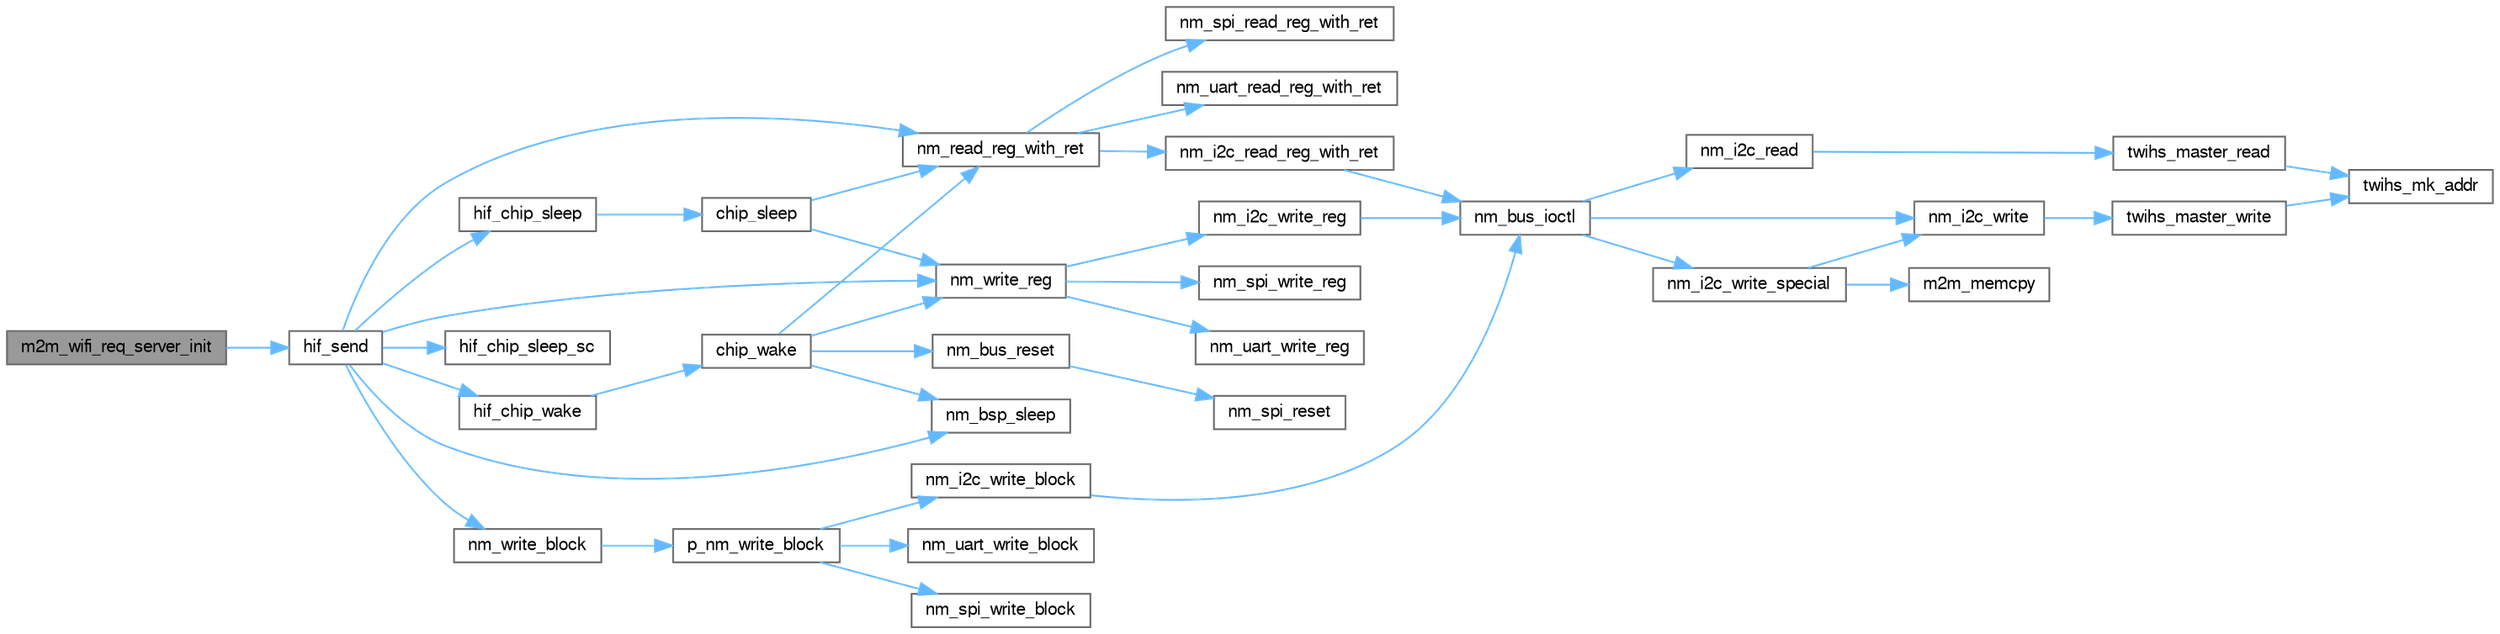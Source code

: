 digraph "m2m_wifi_req_server_init"
{
 // LATEX_PDF_SIZE
  bgcolor="transparent";
  edge [fontname=FreeSans,fontsize=10,labelfontname=FreeSans,labelfontsize=10];
  node [fontname=FreeSans,fontsize=10,shape=box,height=0.2,width=0.4];
  rankdir="LR";
  Node1 [label="m2m_wifi_req_server_init",height=0.2,width=0.4,color="gray40", fillcolor="grey60", style="filled", fontcolor="black",tooltip="Initialize the PS Server, The WINC support non secure communication with another WINC,..."];
  Node1 -> Node2 [color="steelblue1",style="solid"];
  Node2 [label="hif_send",height=0.2,width=0.4,color="grey40", fillcolor="white", style="filled",URL="$m2m__hif_8c.html#a13ba8ad11b2ac39516ca787386d16ce0",tooltip="Send packet using host interface."];
  Node2 -> Node3 [color="steelblue1",style="solid"];
  Node3 [label="hif_chip_sleep",height=0.2,width=0.4,color="grey40", fillcolor="white", style="filled",URL="$m2m__hif_8c.html#a41d3f660265e122cbd7417ea8754e8dd",tooltip="To make the chip sleep."];
  Node3 -> Node4 [color="steelblue1",style="solid"];
  Node4 [label="chip_sleep",height=0.2,width=0.4,color="grey40", fillcolor="white", style="filled",URL="$nmasic_8c.html#a624e7923184968631a2eb86938d6f3ba",tooltip=" "];
  Node4 -> Node5 [color="steelblue1",style="solid"];
  Node5 [label="nm_read_reg_with_ret",height=0.2,width=0.4,color="grey40", fillcolor="white", style="filled",URL="$nmbus_8c.html#a475d273d8342f3f5c2a00e2887bf1b4f",tooltip=" "];
  Node5 -> Node6 [color="steelblue1",style="solid"];
  Node6 [label="nm_i2c_read_reg_with_ret",height=0.2,width=0.4,color="grey40", fillcolor="white", style="filled",URL="$nmi2c_8c.html#aa653cd4fd522820cd784c6328f372261",tooltip=" "];
  Node6 -> Node7 [color="steelblue1",style="solid"];
  Node7 [label="nm_bus_ioctl",height=0.2,width=0.4,color="grey40", fillcolor="white", style="filled",URL="$nm__bus__wrapper__same70_8c.html#aa98500dc13748397906e03440fb3892a",tooltip=" "];
  Node7 -> Node8 [color="steelblue1",style="solid"];
  Node8 [label="nm_i2c_read",height=0.2,width=0.4,color="grey40", fillcolor="white", style="filled",URL="$nm__bus__wrapper__same70_8c.html#a1240741839c5fb2592be8c34341aec6e",tooltip=" "];
  Node8 -> Node9 [color="steelblue1",style="solid"];
  Node9 [label="twihs_master_read",height=0.2,width=0.4,color="grey40", fillcolor="white", style="filled",URL="$group__sam__drivers__twihs__group.html#ga979e157165aa2b5e3e6d1e9ee608d5b7",tooltip="Read multiple bytes from a TWIHS compatible slave device."];
  Node9 -> Node10 [color="steelblue1",style="solid"];
  Node10 [label="twihs_mk_addr",height=0.2,width=0.4,color="grey40", fillcolor="white", style="filled",URL="$group__sam__drivers__twihs__group.html#gaca9e29e230ee2774cfc3dc7ed497f887",tooltip="Construct the TWIHS module address register field."];
  Node7 -> Node11 [color="steelblue1",style="solid"];
  Node11 [label="nm_i2c_write",height=0.2,width=0.4,color="grey40", fillcolor="white", style="filled",URL="$nm__bus__wrapper__same70_8c.html#afd98b5c0c472d424143edff9e8692624",tooltip=" "];
  Node11 -> Node12 [color="steelblue1",style="solid"];
  Node12 [label="twihs_master_write",height=0.2,width=0.4,color="grey40", fillcolor="white", style="filled",URL="$group__sam__drivers__twihs__group.html#ga6518c8674e646fbb67e8e91930e7f47a",tooltip="Write multiple bytes to a TWIHS compatible slave device."];
  Node12 -> Node10 [color="steelblue1",style="solid"];
  Node7 -> Node13 [color="steelblue1",style="solid"];
  Node13 [label="nm_i2c_write_special",height=0.2,width=0.4,color="grey40", fillcolor="white", style="filled",URL="$nm__bus__wrapper__same70_8c.html#a471c97b3665281f2df10ccff14d5e537",tooltip=" "];
  Node13 -> Node14 [color="steelblue1",style="solid"];
  Node14 [label="m2m_memcpy",height=0.2,width=0.4,color="grey40", fillcolor="white", style="filled",URL="$group___c_o_m_m_o_n_a_p_i.html#ga28b094db63be31612f7d2c5af692d3a5",tooltip="Copy specified number of bytes from source buffer to destination buffer."];
  Node13 -> Node11 [color="steelblue1",style="solid"];
  Node5 -> Node15 [color="steelblue1",style="solid"];
  Node15 [label="nm_spi_read_reg_with_ret",height=0.2,width=0.4,color="grey40", fillcolor="white", style="filled",URL="$nmspi_8h.html#aae92c14d16f00b293e10a8a3a86f9095",tooltip=" "];
  Node5 -> Node16 [color="steelblue1",style="solid"];
  Node16 [label="nm_uart_read_reg_with_ret",height=0.2,width=0.4,color="grey40", fillcolor="white", style="filled",URL="$nmuart_8h.html#a5ddecb766fd8041b0a2ff7f553f8183e",tooltip=" "];
  Node4 -> Node17 [color="steelblue1",style="solid"];
  Node17 [label="nm_write_reg",height=0.2,width=0.4,color="grey40", fillcolor="white", style="filled",URL="$nmbus_8c.html#a6a7d6b943cea86630575707ef80e09f9",tooltip=" "];
  Node17 -> Node18 [color="steelblue1",style="solid"];
  Node18 [label="nm_i2c_write_reg",height=0.2,width=0.4,color="grey40", fillcolor="white", style="filled",URL="$nmi2c_8c.html#a1bd0dd974a31b39146c20717bd6b7991",tooltip=" "];
  Node18 -> Node7 [color="steelblue1",style="solid"];
  Node17 -> Node19 [color="steelblue1",style="solid"];
  Node19 [label="nm_spi_write_reg",height=0.2,width=0.4,color="grey40", fillcolor="white", style="filled",URL="$nmspi_8h.html#a8e4e4efa9b987e6eed4c23b848248a32",tooltip=" "];
  Node17 -> Node20 [color="steelblue1",style="solid"];
  Node20 [label="nm_uart_write_reg",height=0.2,width=0.4,color="grey40", fillcolor="white", style="filled",URL="$nmuart_8h.html#a8d6ab67f8e0106126ba1748e68cd943c",tooltip=" "];
  Node2 -> Node21 [color="steelblue1",style="solid"];
  Node21 [label="hif_chip_sleep_sc",height=0.2,width=0.4,color="grey40", fillcolor="white", style="filled",URL="$m2m__hif_8c.html#a756a9c1154d55efd6c7924ef1ace5e75",tooltip="To clear the chip sleep but keep the chip sleep."];
  Node2 -> Node22 [color="steelblue1",style="solid"];
  Node22 [label="hif_chip_wake",height=0.2,width=0.4,color="grey40", fillcolor="white", style="filled",URL="$m2m__hif_8c.html#a88c8f023679d14d6866b80c9275db686",tooltip="To Wakeup the chip."];
  Node22 -> Node23 [color="steelblue1",style="solid"];
  Node23 [label="chip_wake",height=0.2,width=0.4,color="grey40", fillcolor="white", style="filled",URL="$nmasic_8c.html#abe05d6f4afa80ace3bd105d63dceda52",tooltip=" "];
  Node23 -> Node24 [color="steelblue1",style="solid"];
  Node24 [label="nm_bsp_sleep",height=0.2,width=0.4,color="grey40", fillcolor="white", style="filled",URL="$group___nm_bsp_sleep_fn.html#gadbf38ddf0138d8e0a4e4720909a7b081",tooltip="Used to put the host to sleep for the specified duration (in milliseconds). Forcing the host to sleep..."];
  Node23 -> Node25 [color="steelblue1",style="solid"];
  Node25 [label="nm_bus_reset",height=0.2,width=0.4,color="grey40", fillcolor="white", style="filled",URL="$nmbus_8c.html#a47e65a88a8262359d46de3cb869f481e",tooltip="reset bus interface"];
  Node25 -> Node26 [color="steelblue1",style="solid"];
  Node26 [label="nm_spi_reset",height=0.2,width=0.4,color="grey40", fillcolor="white", style="filled",URL="$nmspi_8h.html#a2277b874c5554c7f0675fcd5543aa6c0",tooltip="reset the SPI"];
  Node23 -> Node5 [color="steelblue1",style="solid"];
  Node23 -> Node17 [color="steelblue1",style="solid"];
  Node2 -> Node24 [color="steelblue1",style="solid"];
  Node2 -> Node5 [color="steelblue1",style="solid"];
  Node2 -> Node27 [color="steelblue1",style="solid"];
  Node27 [label="nm_write_block",height=0.2,width=0.4,color="grey40", fillcolor="white", style="filled",URL="$nmbus_8c.html#afb924df7f944a8137cd51069512661cf",tooltip=" "];
  Node27 -> Node28 [color="steelblue1",style="solid"];
  Node28 [label="p_nm_write_block",height=0.2,width=0.4,color="grey40", fillcolor="white", style="filled",URL="$nmbus_8c.html#a81ed1ef0558d7051509ba9c17b094ac7",tooltip=" "];
  Node28 -> Node29 [color="steelblue1",style="solid"];
  Node29 [label="nm_i2c_write_block",height=0.2,width=0.4,color="grey40", fillcolor="white", style="filled",URL="$nmi2c_8c.html#ac22360c7cd5368880a6543bb73e29970",tooltip=" "];
  Node29 -> Node7 [color="steelblue1",style="solid"];
  Node28 -> Node30 [color="steelblue1",style="solid"];
  Node30 [label="nm_spi_write_block",height=0.2,width=0.4,color="grey40", fillcolor="white", style="filled",URL="$nmspi_8h.html#a49c8f196f4c41f481a06e359147484ca",tooltip=" "];
  Node28 -> Node31 [color="steelblue1",style="solid"];
  Node31 [label="nm_uart_write_block",height=0.2,width=0.4,color="grey40", fillcolor="white", style="filled",URL="$nmuart_8h.html#af3e3a2d30119f8703486ce50d601819f",tooltip=" "];
  Node2 -> Node17 [color="steelblue1",style="solid"];
}
